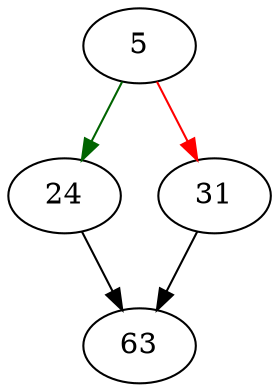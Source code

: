 strict digraph "sqlite3VdbeAddOp3" {
	// Node definitions.
	5 [entry=true];
	24;
	31;
	63;

	// Edge definitions.
	5 -> 24 [
		color=darkgreen
		cond=true
	];
	5 -> 31 [
		color=red
		cond=false
	];
	24 -> 63;
	31 -> 63;
}